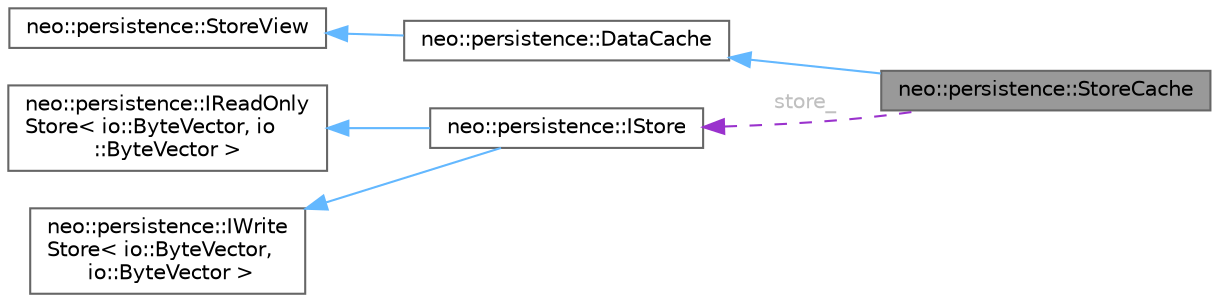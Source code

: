 digraph "neo::persistence::StoreCache"
{
 // LATEX_PDF_SIZE
  bgcolor="transparent";
  edge [fontname=Helvetica,fontsize=10,labelfontname=Helvetica,labelfontsize=10];
  node [fontname=Helvetica,fontsize=10,shape=box,height=0.2,width=0.4];
  rankdir="LR";
  Node1 [id="Node000001",label="neo::persistence::StoreCache",height=0.2,width=0.4,color="gray40", fillcolor="grey60", style="filled", fontcolor="black",tooltip="A cache for a store."];
  Node2 -> Node1 [id="edge1_Node000001_Node000002",dir="back",color="steelblue1",style="solid",tooltip=" "];
  Node2 [id="Node000002",label="neo::persistence::DataCache",height=0.2,width=0.4,color="gray40", fillcolor="white", style="filled",URL="$classneo_1_1persistence_1_1_data_cache.html",tooltip="Base class for data caches."];
  Node3 -> Node2 [id="edge2_Node000002_Node000003",dir="back",color="steelblue1",style="solid",tooltip=" "];
  Node3 [id="Node000003",label="neo::persistence::StoreView",height=0.2,width=0.4,color="gray40", fillcolor="white", style="filled",URL="$classneo_1_1persistence_1_1_store_view.html",tooltip="Represents a view of a storage."];
  Node4 -> Node1 [id="edge3_Node000001_Node000004",dir="back",color="darkorchid3",style="dashed",tooltip=" ",label=<<TABLE CELLBORDER="0" BORDER="0"><TR><TD VALIGN="top" ALIGN="LEFT" CELLPADDING="1" CELLSPACING="0">store_</TD></TR>
</TABLE>> ,fontcolor="grey" ];
  Node4 [id="Node000004",label="neo::persistence::IStore",height=0.2,width=0.4,color="gray40", fillcolor="white", style="filled",URL="$classneo_1_1persistence_1_1_i_store.html",tooltip="Interface for a key-value store."];
  Node5 -> Node4 [id="edge4_Node000004_Node000005",dir="back",color="steelblue1",style="solid",tooltip=" "];
  Node5 [id="Node000005",label="neo::persistence::IReadOnly\lStore\< io::ByteVector, io\l::ByteVector \>",height=0.2,width=0.4,color="gray40", fillcolor="white", style="filled",URL="$classneo_1_1persistence_1_1_i_read_only_store.html",tooltip=" "];
  Node6 -> Node4 [id="edge5_Node000004_Node000006",dir="back",color="steelblue1",style="solid",tooltip=" "];
  Node6 [id="Node000006",label="neo::persistence::IWrite\lStore\< io::ByteVector,\l io::ByteVector \>",height=0.2,width=0.4,color="gray40", fillcolor="white", style="filled",URL="$classneo_1_1persistence_1_1_i_write_store.html",tooltip=" "];
}
